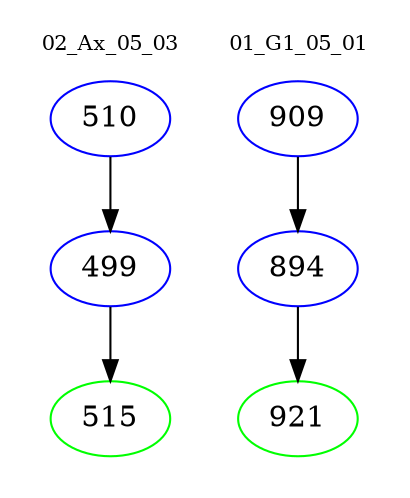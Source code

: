digraph{
subgraph cluster_0 {
color = white
label = "02_Ax_05_03";
fontsize=10;
T0_510 [label="510", color="blue"]
T0_510 -> T0_499 [color="black"]
T0_499 [label="499", color="blue"]
T0_499 -> T0_515 [color="black"]
T0_515 [label="515", color="green"]
}
subgraph cluster_1 {
color = white
label = "01_G1_05_01";
fontsize=10;
T1_909 [label="909", color="blue"]
T1_909 -> T1_894 [color="black"]
T1_894 [label="894", color="blue"]
T1_894 -> T1_921 [color="black"]
T1_921 [label="921", color="green"]
}
}
